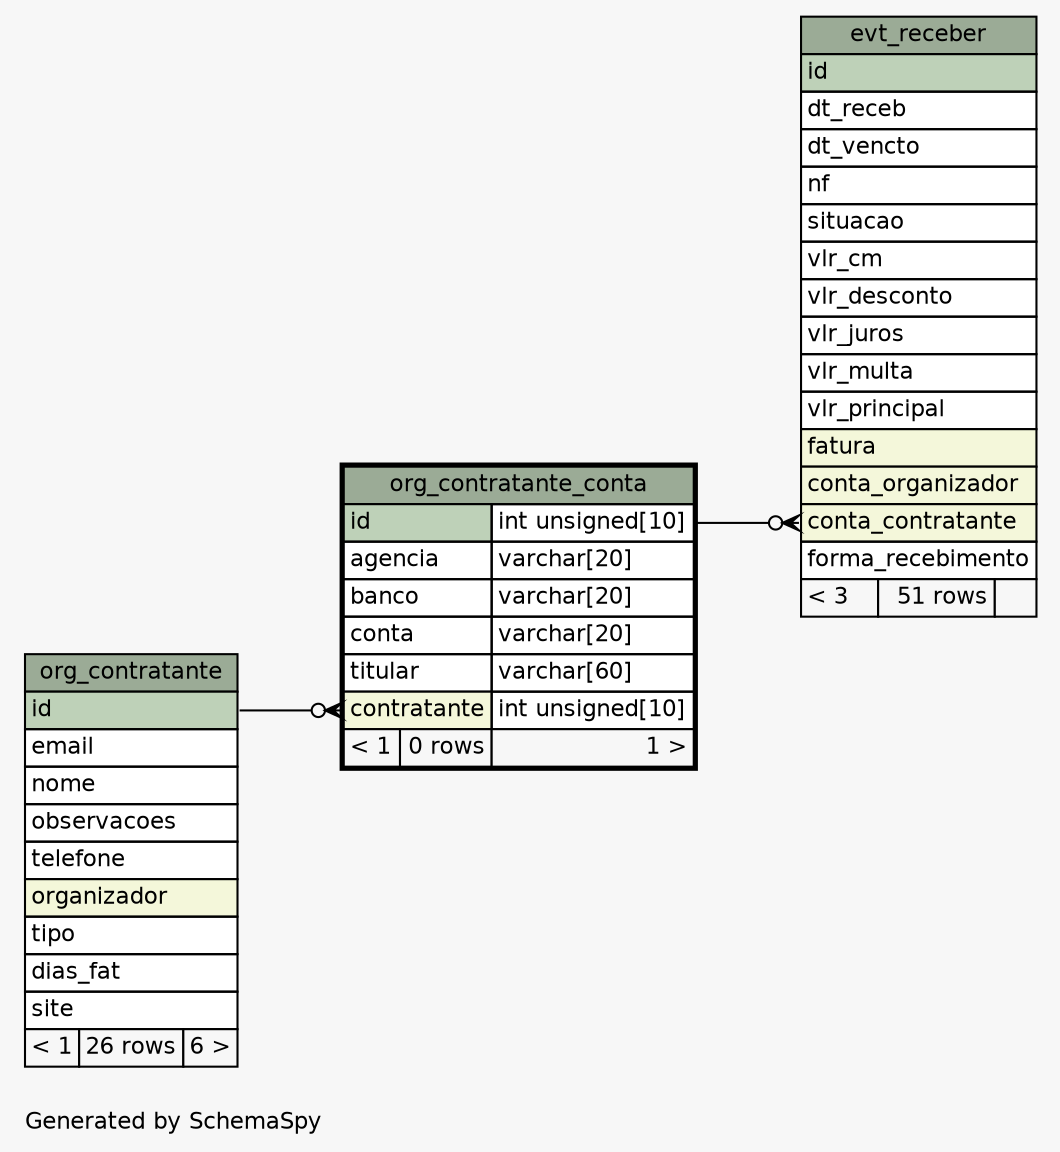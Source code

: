 // dot 2.38.0 on Windows 10 10.0
// SchemaSpy rev 590
digraph "oneDegreeRelationshipsDiagram" {
  graph [
    rankdir="RL"
    bgcolor="#f7f7f7"
    label="\nGenerated by SchemaSpy"
    labeljust="l"
    nodesep="0.18"
    ranksep="0.46"
    fontname="Helvetica"
    fontsize="11"
  ];
  node [
    fontname="Helvetica"
    fontsize="11"
    shape="plaintext"
  ];
  edge [
    arrowsize="0.8"
  ];
  "evt_receber":"conta_contratante":w -> "org_contratante_conta":"id.type":e [arrowhead=none dir=back arrowtail=crowodot];
  "org_contratante_conta":"contratante":w -> "org_contratante":"id":e [arrowhead=none dir=back arrowtail=crowodot];
  "evt_receber" [
    label=<
    <TABLE BORDER="0" CELLBORDER="1" CELLSPACING="0" BGCOLOR="#ffffff">
      <TR><TD COLSPAN="3" BGCOLOR="#9bab96" ALIGN="CENTER">evt_receber</TD></TR>
      <TR><TD PORT="id" COLSPAN="3" BGCOLOR="#bed1b8" ALIGN="LEFT">id</TD></TR>
      <TR><TD PORT="dt_receb" COLSPAN="3" ALIGN="LEFT">dt_receb</TD></TR>
      <TR><TD PORT="dt_vencto" COLSPAN="3" ALIGN="LEFT">dt_vencto</TD></TR>
      <TR><TD PORT="nf" COLSPAN="3" ALIGN="LEFT">nf</TD></TR>
      <TR><TD PORT="situacao" COLSPAN="3" ALIGN="LEFT">situacao</TD></TR>
      <TR><TD PORT="vlr_cm" COLSPAN="3" ALIGN="LEFT">vlr_cm</TD></TR>
      <TR><TD PORT="vlr_desconto" COLSPAN="3" ALIGN="LEFT">vlr_desconto</TD></TR>
      <TR><TD PORT="vlr_juros" COLSPAN="3" ALIGN="LEFT">vlr_juros</TD></TR>
      <TR><TD PORT="vlr_multa" COLSPAN="3" ALIGN="LEFT">vlr_multa</TD></TR>
      <TR><TD PORT="vlr_principal" COLSPAN="3" ALIGN="LEFT">vlr_principal</TD></TR>
      <TR><TD PORT="fatura" COLSPAN="3" BGCOLOR="#f4f7da" ALIGN="LEFT">fatura</TD></TR>
      <TR><TD PORT="conta_organizador" COLSPAN="3" BGCOLOR="#f4f7da" ALIGN="LEFT">conta_organizador</TD></TR>
      <TR><TD PORT="conta_contratante" COLSPAN="3" BGCOLOR="#f4f7da" ALIGN="LEFT">conta_contratante</TD></TR>
      <TR><TD PORT="forma_recebimento" COLSPAN="3" ALIGN="LEFT">forma_recebimento</TD></TR>
      <TR><TD ALIGN="LEFT" BGCOLOR="#f7f7f7">&lt; 3</TD><TD ALIGN="RIGHT" BGCOLOR="#f7f7f7">51 rows</TD><TD ALIGN="RIGHT" BGCOLOR="#f7f7f7">  </TD></TR>
    </TABLE>>
    URL="evt_receber.html"
    tooltip="evt_receber"
  ];
  "org_contratante" [
    label=<
    <TABLE BORDER="0" CELLBORDER="1" CELLSPACING="0" BGCOLOR="#ffffff">
      <TR><TD COLSPAN="3" BGCOLOR="#9bab96" ALIGN="CENTER">org_contratante</TD></TR>
      <TR><TD PORT="id" COLSPAN="3" BGCOLOR="#bed1b8" ALIGN="LEFT">id</TD></TR>
      <TR><TD PORT="email" COLSPAN="3" ALIGN="LEFT">email</TD></TR>
      <TR><TD PORT="nome" COLSPAN="3" ALIGN="LEFT">nome</TD></TR>
      <TR><TD PORT="observacoes" COLSPAN="3" ALIGN="LEFT">observacoes</TD></TR>
      <TR><TD PORT="telefone" COLSPAN="3" ALIGN="LEFT">telefone</TD></TR>
      <TR><TD PORT="organizador" COLSPAN="3" BGCOLOR="#f4f7da" ALIGN="LEFT">organizador</TD></TR>
      <TR><TD PORT="tipo" COLSPAN="3" ALIGN="LEFT">tipo</TD></TR>
      <TR><TD PORT="dias_fat" COLSPAN="3" ALIGN="LEFT">dias_fat</TD></TR>
      <TR><TD PORT="site" COLSPAN="3" ALIGN="LEFT">site</TD></TR>
      <TR><TD ALIGN="LEFT" BGCOLOR="#f7f7f7">&lt; 1</TD><TD ALIGN="RIGHT" BGCOLOR="#f7f7f7">26 rows</TD><TD ALIGN="RIGHT" BGCOLOR="#f7f7f7">6 &gt;</TD></TR>
    </TABLE>>
    URL="org_contratante.html"
    tooltip="org_contratante"
  ];
  "org_contratante_conta" [
    label=<
    <TABLE BORDER="2" CELLBORDER="1" CELLSPACING="0" BGCOLOR="#ffffff">
      <TR><TD COLSPAN="3" BGCOLOR="#9bab96" ALIGN="CENTER">org_contratante_conta</TD></TR>
      <TR><TD PORT="id" COLSPAN="2" BGCOLOR="#bed1b8" ALIGN="LEFT">id</TD><TD PORT="id.type" ALIGN="LEFT">int unsigned[10]</TD></TR>
      <TR><TD PORT="agencia" COLSPAN="2" ALIGN="LEFT">agencia</TD><TD PORT="agencia.type" ALIGN="LEFT">varchar[20]</TD></TR>
      <TR><TD PORT="banco" COLSPAN="2" ALIGN="LEFT">banco</TD><TD PORT="banco.type" ALIGN="LEFT">varchar[20]</TD></TR>
      <TR><TD PORT="conta" COLSPAN="2" ALIGN="LEFT">conta</TD><TD PORT="conta.type" ALIGN="LEFT">varchar[20]</TD></TR>
      <TR><TD PORT="titular" COLSPAN="2" ALIGN="LEFT">titular</TD><TD PORT="titular.type" ALIGN="LEFT">varchar[60]</TD></TR>
      <TR><TD PORT="contratante" COLSPAN="2" BGCOLOR="#f4f7da" ALIGN="LEFT">contratante</TD><TD PORT="contratante.type" ALIGN="LEFT">int unsigned[10]</TD></TR>
      <TR><TD ALIGN="LEFT" BGCOLOR="#f7f7f7">&lt; 1</TD><TD ALIGN="RIGHT" BGCOLOR="#f7f7f7">0 rows</TD><TD ALIGN="RIGHT" BGCOLOR="#f7f7f7">1 &gt;</TD></TR>
    </TABLE>>
    URL="org_contratante_conta.html"
    tooltip="org_contratante_conta"
  ];
}
